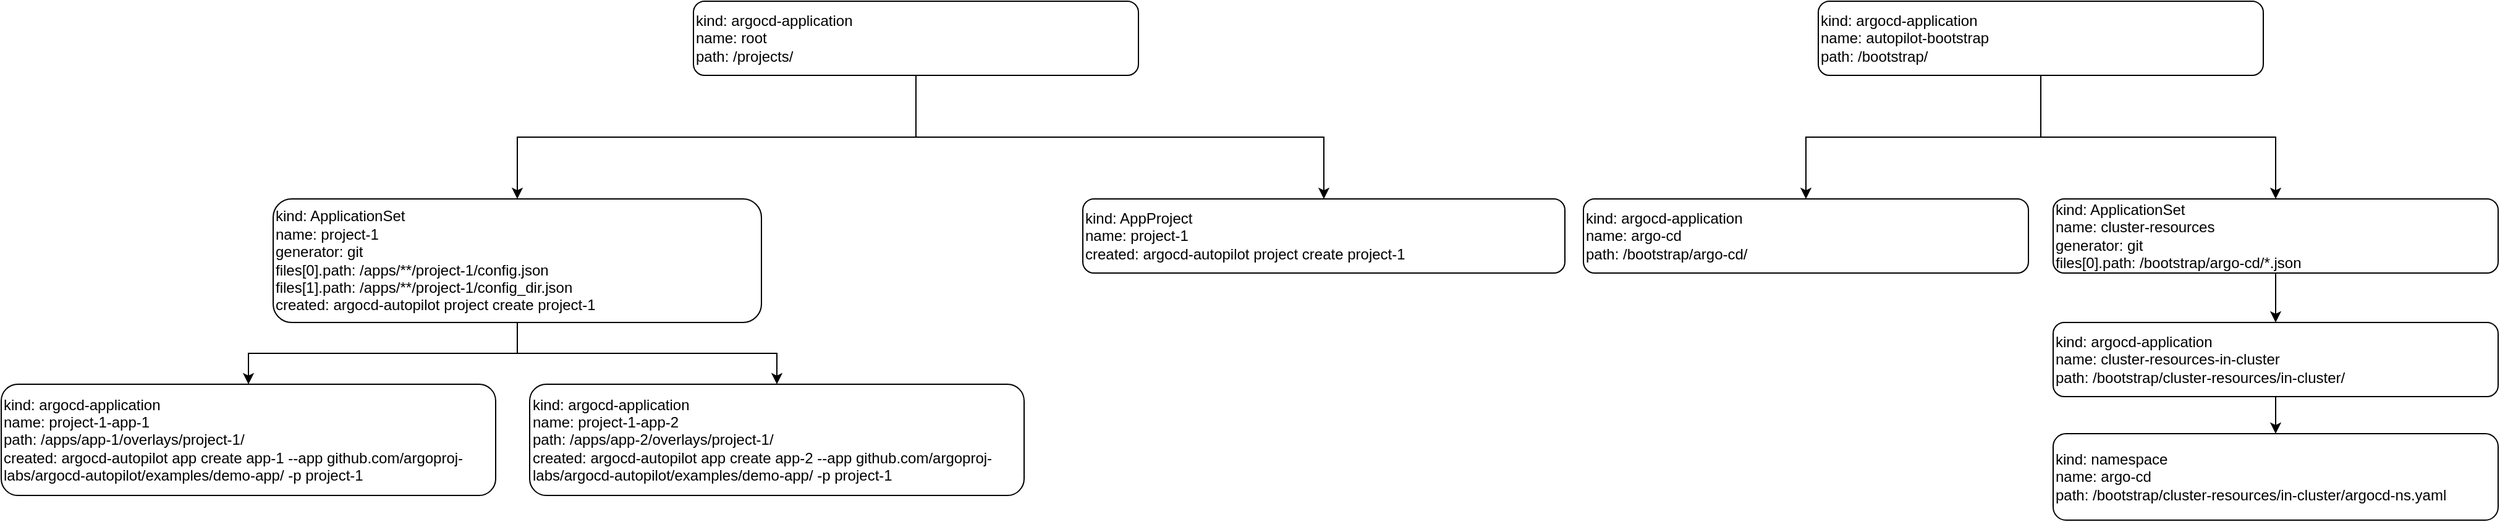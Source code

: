 <mxfile version="20.7.4" type="device"><diagram id="Ar6g0DcGA5laYTBz0jcm" name="Page-1"><mxGraphModel dx="3045" dy="1014" grid="1" gridSize="10" guides="1" tooltips="1" connect="1" arrows="1" fold="1" page="1" pageScale="1" pageWidth="850" pageHeight="1100" math="0" shadow="0"><root><mxCell id="0"/><mxCell id="1" parent="0"/><mxCell id="MfYJCGQxb9PqoRFmpheZ-7" value="" style="edgeStyle=orthogonalEdgeStyle;rounded=0;orthogonalLoop=1;jettySize=auto;html=1;" edge="1" parent="1" source="MfYJCGQxb9PqoRFmpheZ-1" target="MfYJCGQxb9PqoRFmpheZ-6"><mxGeometry relative="1" as="geometry"/></mxCell><mxCell id="MfYJCGQxb9PqoRFmpheZ-13" style="edgeStyle=orthogonalEdgeStyle;rounded=0;orthogonalLoop=1;jettySize=auto;html=1;" edge="1" parent="1" source="MfYJCGQxb9PqoRFmpheZ-1" target="MfYJCGQxb9PqoRFmpheZ-9"><mxGeometry relative="1" as="geometry"/></mxCell><mxCell id="MfYJCGQxb9PqoRFmpheZ-1" value="kind: argocd-application&lt;br&gt;name: autopilot-bootstrap&lt;br&gt;path: /bootstrap/" style="rounded=1;whiteSpace=wrap;html=1;align=left;" vertex="1" parent="1"><mxGeometry x="260" y="220" width="360" height="60" as="geometry"/></mxCell><mxCell id="MfYJCGQxb9PqoRFmpheZ-5" value="" style="edgeStyle=orthogonalEdgeStyle;rounded=0;orthogonalLoop=1;jettySize=auto;html=1;" edge="1" parent="1" source="MfYJCGQxb9PqoRFmpheZ-2" target="MfYJCGQxb9PqoRFmpheZ-4"><mxGeometry relative="1" as="geometry"/></mxCell><mxCell id="MfYJCGQxb9PqoRFmpheZ-2" value="kind: argocd-application&lt;br&gt;name: cluster-resources-in-cluster&lt;br&gt;path: /bootstrap/cluster-resources/in-cluster/" style="rounded=1;whiteSpace=wrap;html=1;align=left;" vertex="1" parent="1"><mxGeometry x="450" y="480" width="360" height="60" as="geometry"/></mxCell><mxCell id="MfYJCGQxb9PqoRFmpheZ-4" value="kind: namespace&lt;br&gt;name: argo-cd&lt;br&gt;path: /bootstrap/cluster-resources/in-cluster/argocd-ns.yaml" style="whiteSpace=wrap;html=1;rounded=1;align=left;" vertex="1" parent="1"><mxGeometry x="450" y="570" width="360" height="70" as="geometry"/></mxCell><mxCell id="MfYJCGQxb9PqoRFmpheZ-6" value="kind: argocd-application&lt;br&gt;name: argo-cd&lt;br&gt;path: /bootstrap/argo-cd/" style="whiteSpace=wrap;html=1;rounded=1;align=left;" vertex="1" parent="1"><mxGeometry x="70" y="380" width="360" height="60" as="geometry"/></mxCell><mxCell id="MfYJCGQxb9PqoRFmpheZ-10" style="edgeStyle=orthogonalEdgeStyle;rounded=0;orthogonalLoop=1;jettySize=auto;html=1;entryX=0.5;entryY=0;entryDx=0;entryDy=0;" edge="1" parent="1" source="MfYJCGQxb9PqoRFmpheZ-9" target="MfYJCGQxb9PqoRFmpheZ-2"><mxGeometry relative="1" as="geometry"/></mxCell><mxCell id="MfYJCGQxb9PqoRFmpheZ-9" value="kind: ApplicationSet&lt;br&gt;name: cluster-resources&lt;br&gt;generator: git&lt;br&gt;files[0].path: /bootstrap/argo-cd/*.json" style="whiteSpace=wrap;html=1;rounded=1;align=left;" vertex="1" parent="1"><mxGeometry x="450" y="380" width="360" height="60" as="geometry"/></mxCell><mxCell id="MfYJCGQxb9PqoRFmpheZ-15" style="edgeStyle=orthogonalEdgeStyle;rounded=0;orthogonalLoop=1;jettySize=auto;html=1;entryX=0.5;entryY=0;entryDx=0;entryDy=0;" edge="1" parent="1" source="MfYJCGQxb9PqoRFmpheZ-12" target="MfYJCGQxb9PqoRFmpheZ-14"><mxGeometry relative="1" as="geometry"/></mxCell><mxCell id="MfYJCGQxb9PqoRFmpheZ-18" style="edgeStyle=orthogonalEdgeStyle;rounded=0;orthogonalLoop=1;jettySize=auto;html=1;entryX=0.5;entryY=0;entryDx=0;entryDy=0;" edge="1" parent="1" source="MfYJCGQxb9PqoRFmpheZ-12" target="MfYJCGQxb9PqoRFmpheZ-17"><mxGeometry relative="1" as="geometry"/></mxCell><mxCell id="MfYJCGQxb9PqoRFmpheZ-12" value="kind: argocd-application&lt;br&gt;name: root&lt;br&gt;path: /projects/" style="whiteSpace=wrap;html=1;rounded=1;align=left;" vertex="1" parent="1"><mxGeometry x="-650" y="220" width="360" height="60" as="geometry"/></mxCell><mxCell id="MfYJCGQxb9PqoRFmpheZ-14" value="kind: AppProject&lt;br&gt;name: project-1&lt;br&gt;created:&amp;nbsp;argocd-autopilot project create project-1&amp;nbsp;" style="rounded=1;whiteSpace=wrap;html=1;align=left;" vertex="1" parent="1"><mxGeometry x="-335" y="380" width="390" height="60" as="geometry"/></mxCell><mxCell id="MfYJCGQxb9PqoRFmpheZ-20" style="edgeStyle=orthogonalEdgeStyle;rounded=0;orthogonalLoop=1;jettySize=auto;html=1;entryX=0.5;entryY=0;entryDx=0;entryDy=0;" edge="1" parent="1" source="MfYJCGQxb9PqoRFmpheZ-17" target="MfYJCGQxb9PqoRFmpheZ-19"><mxGeometry relative="1" as="geometry"/></mxCell><mxCell id="MfYJCGQxb9PqoRFmpheZ-22" style="edgeStyle=orthogonalEdgeStyle;rounded=0;orthogonalLoop=1;jettySize=auto;html=1;entryX=0.5;entryY=0;entryDx=0;entryDy=0;" edge="1" parent="1" source="MfYJCGQxb9PqoRFmpheZ-17" target="MfYJCGQxb9PqoRFmpheZ-21"><mxGeometry relative="1" as="geometry"/></mxCell><mxCell id="MfYJCGQxb9PqoRFmpheZ-17" value="kind: ApplicationSet&lt;br&gt;name: project-1&lt;br&gt;generator: git&lt;br style=&quot;border-color: var(--border-color);&quot;&gt;files[0].path: /apps/**/project-1/config.json&lt;br style=&quot;border-color: var(--border-color);&quot;&gt;files[1].path: /apps/**/project-1/config_dir.json&lt;br&gt;created:&amp;nbsp;argocd-autopilot project create project-1&amp;nbsp;" style="rounded=1;whiteSpace=wrap;html=1;align=left;" vertex="1" parent="1"><mxGeometry x="-990" y="380" width="395" height="100" as="geometry"/></mxCell><mxCell id="MfYJCGQxb9PqoRFmpheZ-19" value="kind: argocd-application&lt;br&gt;name: project-1-app-2&lt;br&gt;path: /apps/app-2/overlays/project-1/&lt;br&gt;created:&amp;nbsp;argocd-autopilot app create app-2 --app github.com/argoproj-labs/argocd-autopilot/examples/demo-app/ -p project-1" style="whiteSpace=wrap;html=1;rounded=1;align=left;" vertex="1" parent="1"><mxGeometry x="-782.5" y="530" width="400" height="90" as="geometry"/></mxCell><mxCell id="MfYJCGQxb9PqoRFmpheZ-21" value="kind: argocd-application&lt;br&gt;name: project-1-app-1&lt;br&gt;path: /apps/app-1/overlays/project-1/&lt;br&gt;created:&amp;nbsp;argocd-autopilot app create app-1 --app github.com/argoproj-labs/argocd-autopilot/examples/demo-app/ -p project-1" style="whiteSpace=wrap;html=1;rounded=1;align=left;" vertex="1" parent="1"><mxGeometry x="-1210" y="530" width="400" height="90" as="geometry"/></mxCell></root></mxGraphModel></diagram></mxfile>